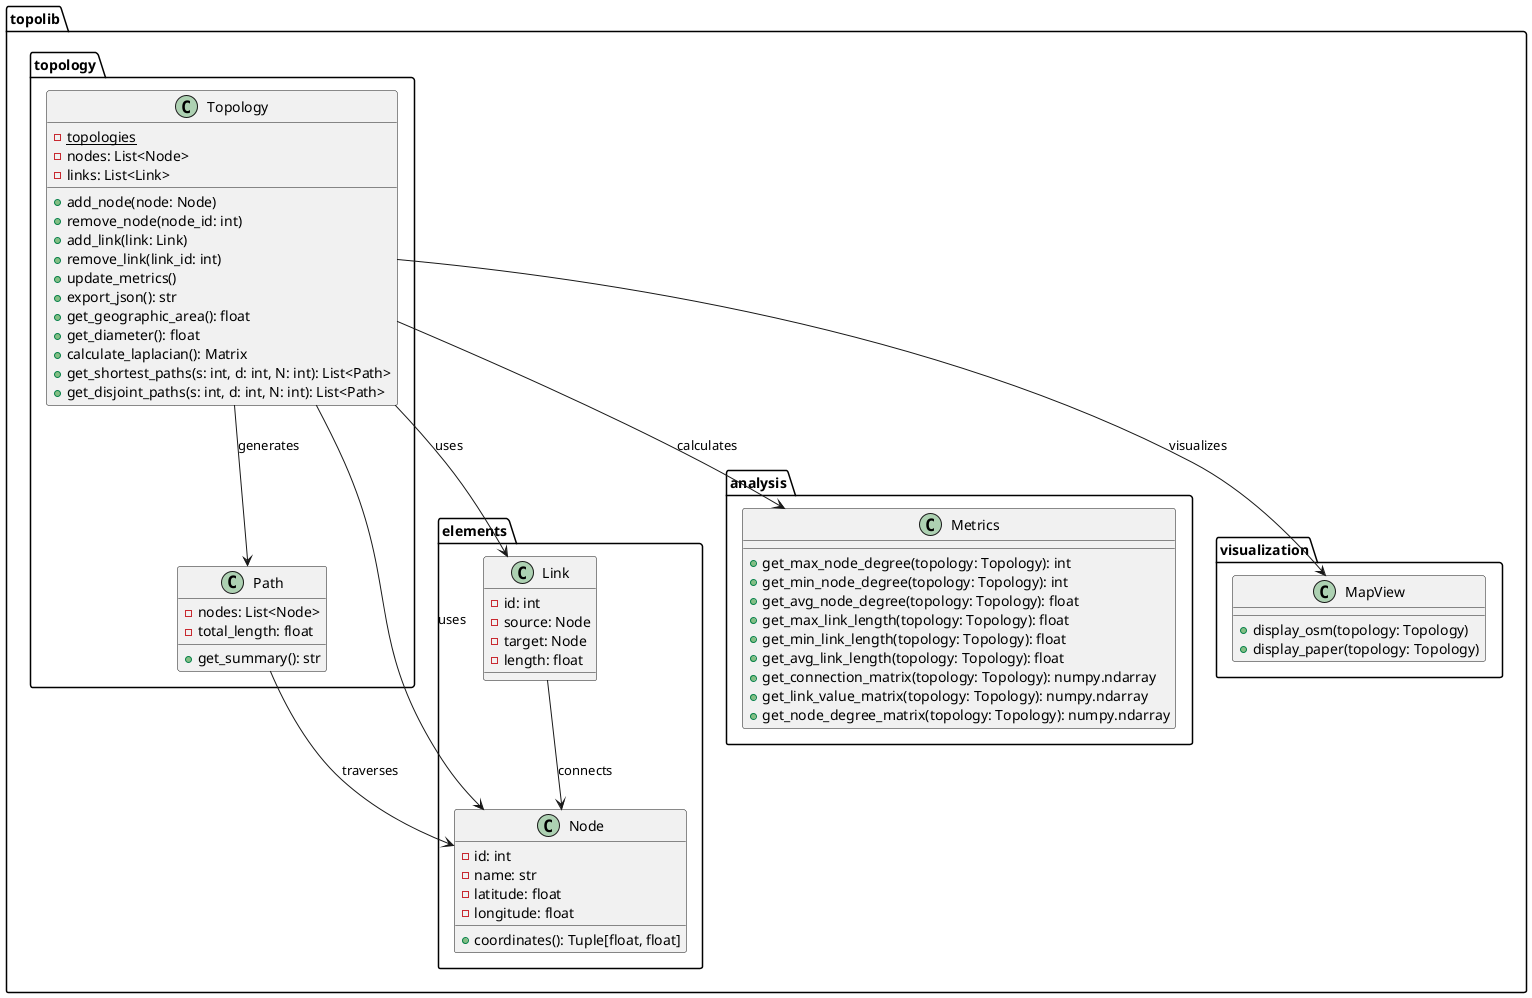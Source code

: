 @startuml TopolibModularClassDiagram

package topolib.topology {
    class Topology {
        - {static} topologies
        -nodes: List<Node>
        -links: List<Link>
        +add_node(node: Node)
        +remove_node(node_id: int)
        +add_link(link: Link)
        +remove_link(link_id: int)
        +update_metrics()
        +export_json(): str
        +get_geographic_area(): float
        +get_diameter(): float
        +calculate_laplacian(): Matrix
        +get_shortest_paths(s: int, d: int, N: int): List<Path>
        +get_disjoint_paths(s: int, d: int, N: int): List<Path>
    }

    class Path {
        -nodes: List<Node>
        -total_length: float
        +get_summary(): str
    }
}

package topolib.elements {
    class Node {
        -id: int
        -name: str
        -latitude: float
        -longitude: float
        +coordinates(): Tuple[float, float]
    }

    class Link {
        -id: int
        -source: Node
        -target: Node
        -length: float
    }
}

package topolib.analysis {
    class Metrics {
        +get_max_node_degree(topology: Topology): int
        +get_min_node_degree(topology: Topology): int
        +get_avg_node_degree(topology: Topology): float
        +get_max_link_length(topology: Topology): float
        +get_min_link_length(topology: Topology): float
        +get_avg_link_length(topology: Topology): float
        +get_connection_matrix(topology: Topology): numpy.ndarray
        +get_link_value_matrix(topology: Topology): numpy.ndarray
        +get_node_degree_matrix(topology: Topology): numpy.ndarray
    }
}

package topolib.visualization {
    class MapView {
        +display_osm(topology: Topology)
        +display_paper(topology: Topology)
    }
}

topolib.topology.Topology --> topolib.elements.Node : uses
topolib.topology.Topology --> topolib.elements.Link : uses
topolib.topology.Topology --> topolib.analysis.Metrics : calculates
topolib.topology.Topology --> topolib.visualization.MapView : visualizes
topolib.topology.Topology --> topolib.topology.Path : generates

topolib.elements.Link --> topolib.elements.Node : connects
topolib.topology.Path --> topolib.elements.Node : traverses

@enduml
